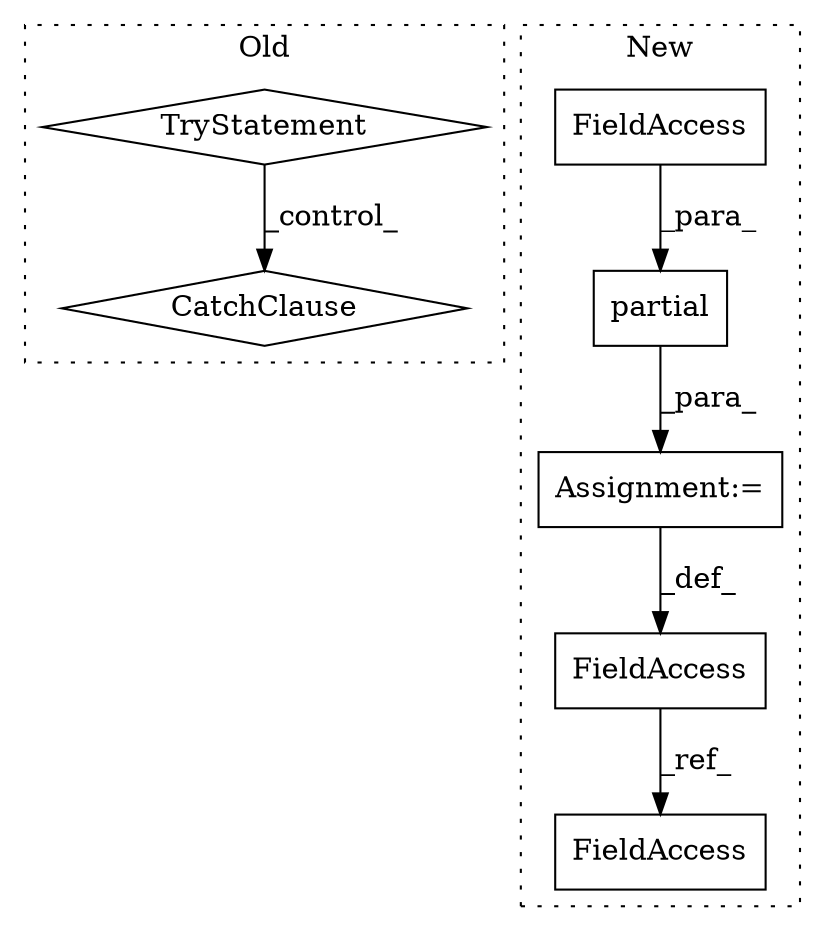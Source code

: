 digraph G {
subgraph cluster0 {
1 [label="TryStatement" a="54" s="14229" l="4" shape="diamond"];
3 [label="CatchClause" a="12" s="14324,14356" l="11,2" shape="diamond"];
label = "Old";
style="dotted";
}
subgraph cluster1 {
2 [label="partial" a="32" s="15059,15087" l="8,1" shape="box"];
4 [label="FieldAccess" a="22" s="15067" l="13" shape="box"];
5 [label="Assignment:=" a="7" s="15049" l="1" shape="box"];
6 [label="FieldAccess" a="22" s="15040" l="9" shape="box"];
7 [label="FieldAccess" a="22" s="15107" l="9" shape="box"];
label = "New";
style="dotted";
}
1 -> 3 [label="_control_"];
2 -> 5 [label="_para_"];
4 -> 2 [label="_para_"];
5 -> 6 [label="_def_"];
6 -> 7 [label="_ref_"];
}